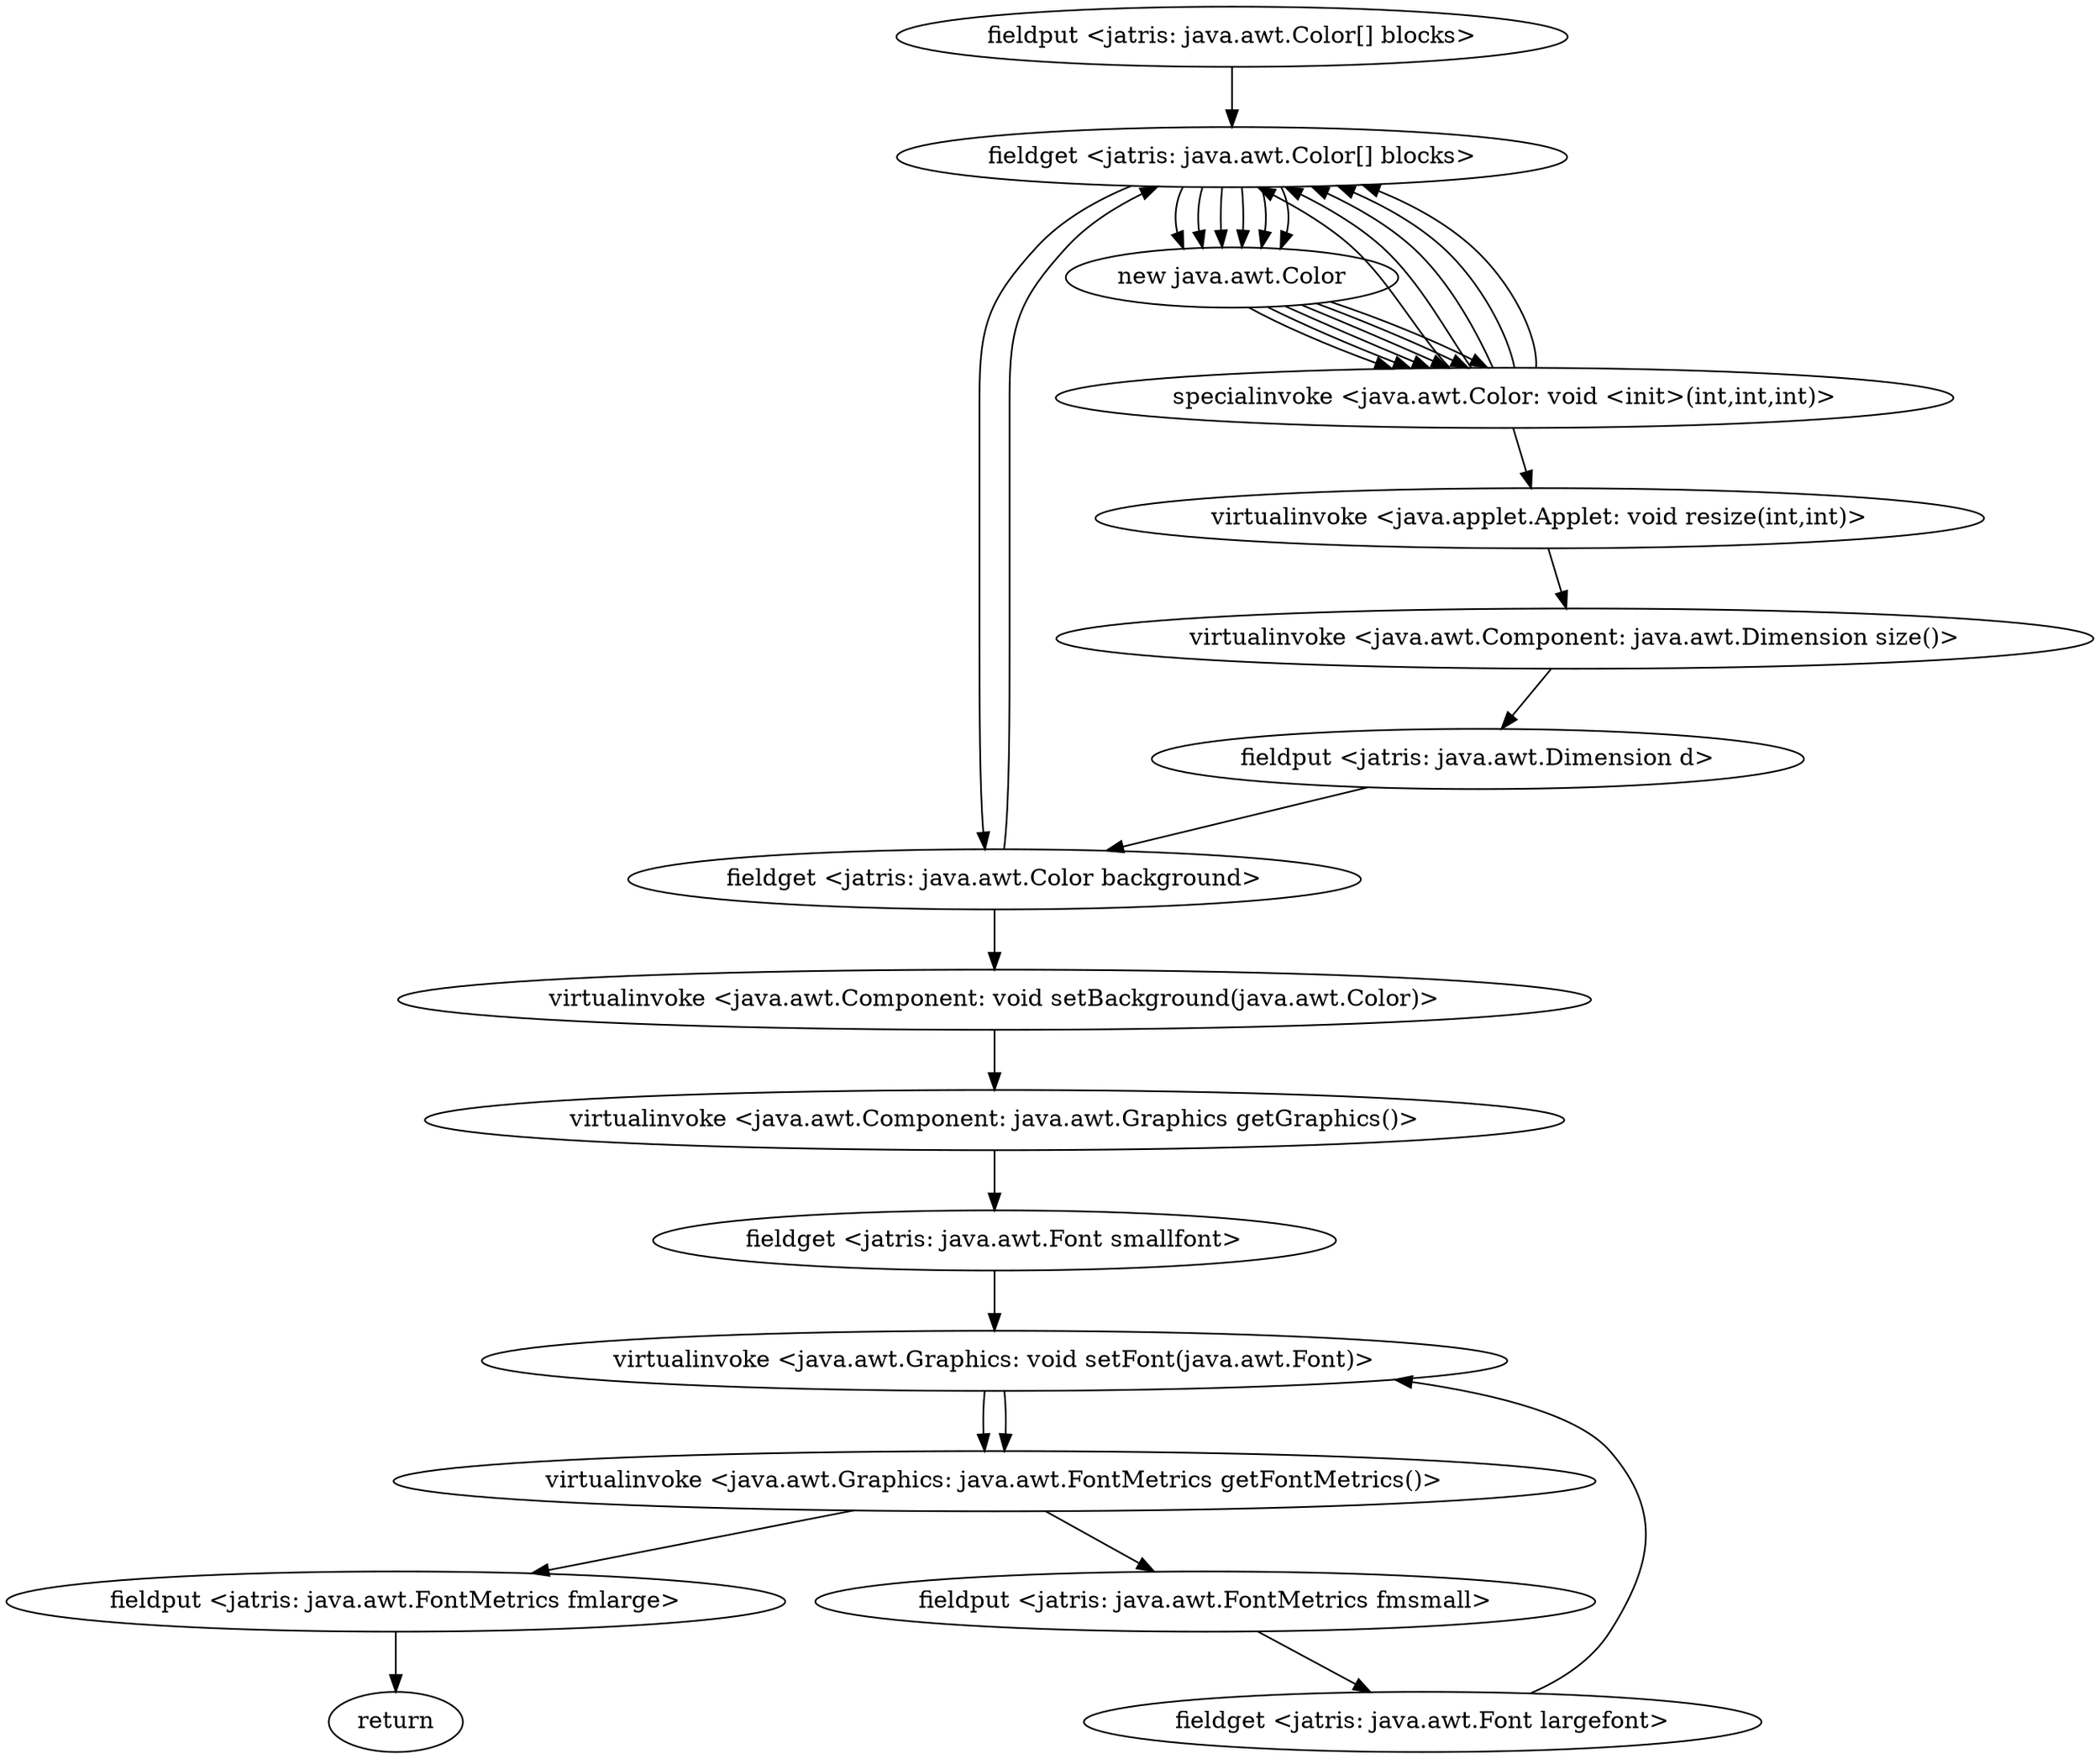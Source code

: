 digraph "" {
"fieldput <jatris: java.awt.Color[] blocks>";
 "fieldput <jatris: java.awt.Color[] blocks>"->"fieldget <jatris: java.awt.Color[] blocks>";
 "fieldget <jatris: java.awt.Color[] blocks>"->"fieldget <jatris: java.awt.Color background>";
 "fieldget <jatris: java.awt.Color background>"->"fieldget <jatris: java.awt.Color[] blocks>";
 "fieldget <jatris: java.awt.Color[] blocks>"->"new java.awt.Color";
 "new java.awt.Color"->"specialinvoke <java.awt.Color: void <init>(int,int,int)>";
 "specialinvoke <java.awt.Color: void <init>(int,int,int)>"->"fieldget <jatris: java.awt.Color[] blocks>";
 "fieldget <jatris: java.awt.Color[] blocks>"->"new java.awt.Color";
 "new java.awt.Color"->"specialinvoke <java.awt.Color: void <init>(int,int,int)>";
 "specialinvoke <java.awt.Color: void <init>(int,int,int)>"->"fieldget <jatris: java.awt.Color[] blocks>";
 "fieldget <jatris: java.awt.Color[] blocks>"->"new java.awt.Color";
 "new java.awt.Color"->"specialinvoke <java.awt.Color: void <init>(int,int,int)>";
 "specialinvoke <java.awt.Color: void <init>(int,int,int)>"->"fieldget <jatris: java.awt.Color[] blocks>";
 "fieldget <jatris: java.awt.Color[] blocks>"->"new java.awt.Color";
 "new java.awt.Color"->"specialinvoke <java.awt.Color: void <init>(int,int,int)>";
 "specialinvoke <java.awt.Color: void <init>(int,int,int)>"->"fieldget <jatris: java.awt.Color[] blocks>";
 "fieldget <jatris: java.awt.Color[] blocks>"->"new java.awt.Color";
 "new java.awt.Color"->"specialinvoke <java.awt.Color: void <init>(int,int,int)>";
 "specialinvoke <java.awt.Color: void <init>(int,int,int)>"->"fieldget <jatris: java.awt.Color[] blocks>";
 "fieldget <jatris: java.awt.Color[] blocks>"->"new java.awt.Color";
 "new java.awt.Color"->"specialinvoke <java.awt.Color: void <init>(int,int,int)>";
 "specialinvoke <java.awt.Color: void <init>(int,int,int)>"->"virtualinvoke <java.applet.Applet: void resize(int,int)>";
 "virtualinvoke <java.applet.Applet: void resize(int,int)>"->"virtualinvoke <java.awt.Component: java.awt.Dimension size()>";
 "virtualinvoke <java.awt.Component: java.awt.Dimension size()>"->"fieldput <jatris: java.awt.Dimension d>";
 "fieldput <jatris: java.awt.Dimension d>"->"fieldget <jatris: java.awt.Color background>";
 "fieldget <jatris: java.awt.Color background>"->"virtualinvoke <java.awt.Component: void setBackground(java.awt.Color)>";
 "virtualinvoke <java.awt.Component: void setBackground(java.awt.Color)>"->"virtualinvoke <java.awt.Component: java.awt.Graphics getGraphics()>";
 "virtualinvoke <java.awt.Component: java.awt.Graphics getGraphics()>"->"fieldget <jatris: java.awt.Font smallfont>";
 "fieldget <jatris: java.awt.Font smallfont>"->"virtualinvoke <java.awt.Graphics: void setFont(java.awt.Font)>";
 "virtualinvoke <java.awt.Graphics: void setFont(java.awt.Font)>"->"virtualinvoke <java.awt.Graphics: java.awt.FontMetrics getFontMetrics()>";
 "virtualinvoke <java.awt.Graphics: java.awt.FontMetrics getFontMetrics()>"->"fieldput <jatris: java.awt.FontMetrics fmsmall>";
 "fieldput <jatris: java.awt.FontMetrics fmsmall>"->"fieldget <jatris: java.awt.Font largefont>";
 "fieldget <jatris: java.awt.Font largefont>"->"virtualinvoke <java.awt.Graphics: void setFont(java.awt.Font)>";
 "virtualinvoke <java.awt.Graphics: void setFont(java.awt.Font)>"->"virtualinvoke <java.awt.Graphics: java.awt.FontMetrics getFontMetrics()>";
 "virtualinvoke <java.awt.Graphics: java.awt.FontMetrics getFontMetrics()>"->"fieldput <jatris: java.awt.FontMetrics fmlarge>";
 "fieldput <jatris: java.awt.FontMetrics fmlarge>"->"return";
}
